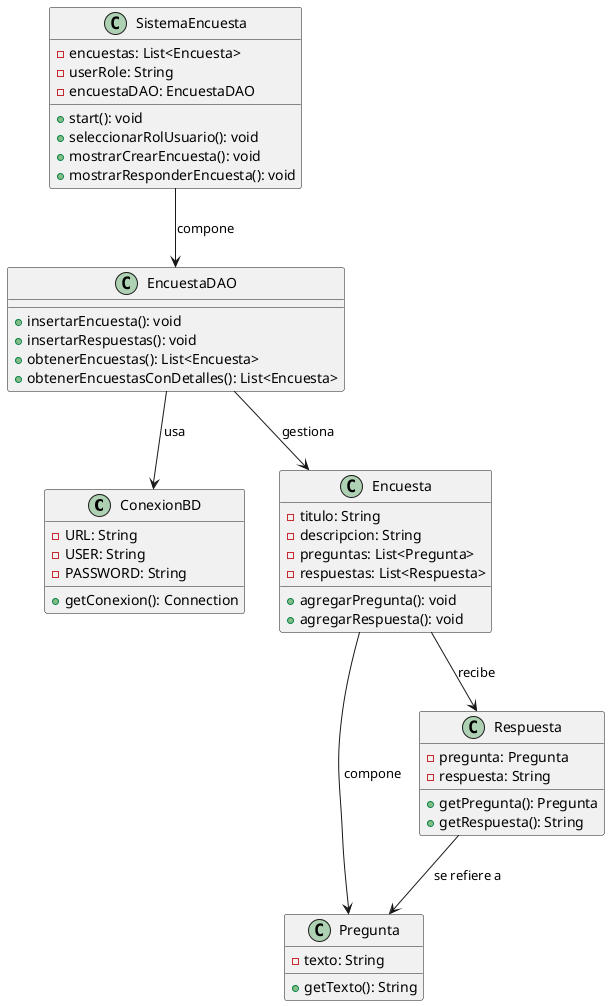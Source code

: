 @startuml
class ConexionBD {
    - URL: String
    - USER: String
    - PASSWORD: String
    + getConexion(): Connection
}

class EncuestaDAO {
    + insertarEncuesta(): void
    + insertarRespuestas(): void
    + obtenerEncuestas(): List<Encuesta>
    + obtenerEncuestasConDetalles(): List<Encuesta>
}

class SistemaEncuesta {
    - encuestas: List<Encuesta>
    - userRole: String
    - encuestaDAO: EncuestaDAO
    + start(): void
    + seleccionarRolUsuario(): void
    + mostrarCrearEncuesta(): void
    + mostrarResponderEncuesta(): void
}

class Encuesta {
    - titulo: String
    - descripcion: String
    - preguntas: List<Pregunta>
    - respuestas: List<Respuesta>
    + agregarPregunta(): void
    + agregarRespuesta(): void
}

class Pregunta {
    - texto: String
    + getTexto(): String
}

class Respuesta {
    - pregunta: Pregunta
    - respuesta: String
    + getPregunta(): Pregunta
    + getRespuesta(): String
}

EncuestaDAO --> ConexionBD : usa
SistemaEncuesta --> EncuestaDAO : compone
EncuestaDAO --> Encuesta : gestiona
Encuesta --> Pregunta : compone
Encuesta --> Respuesta : recibe
Respuesta --> Pregunta : se refiere a
@enduml
